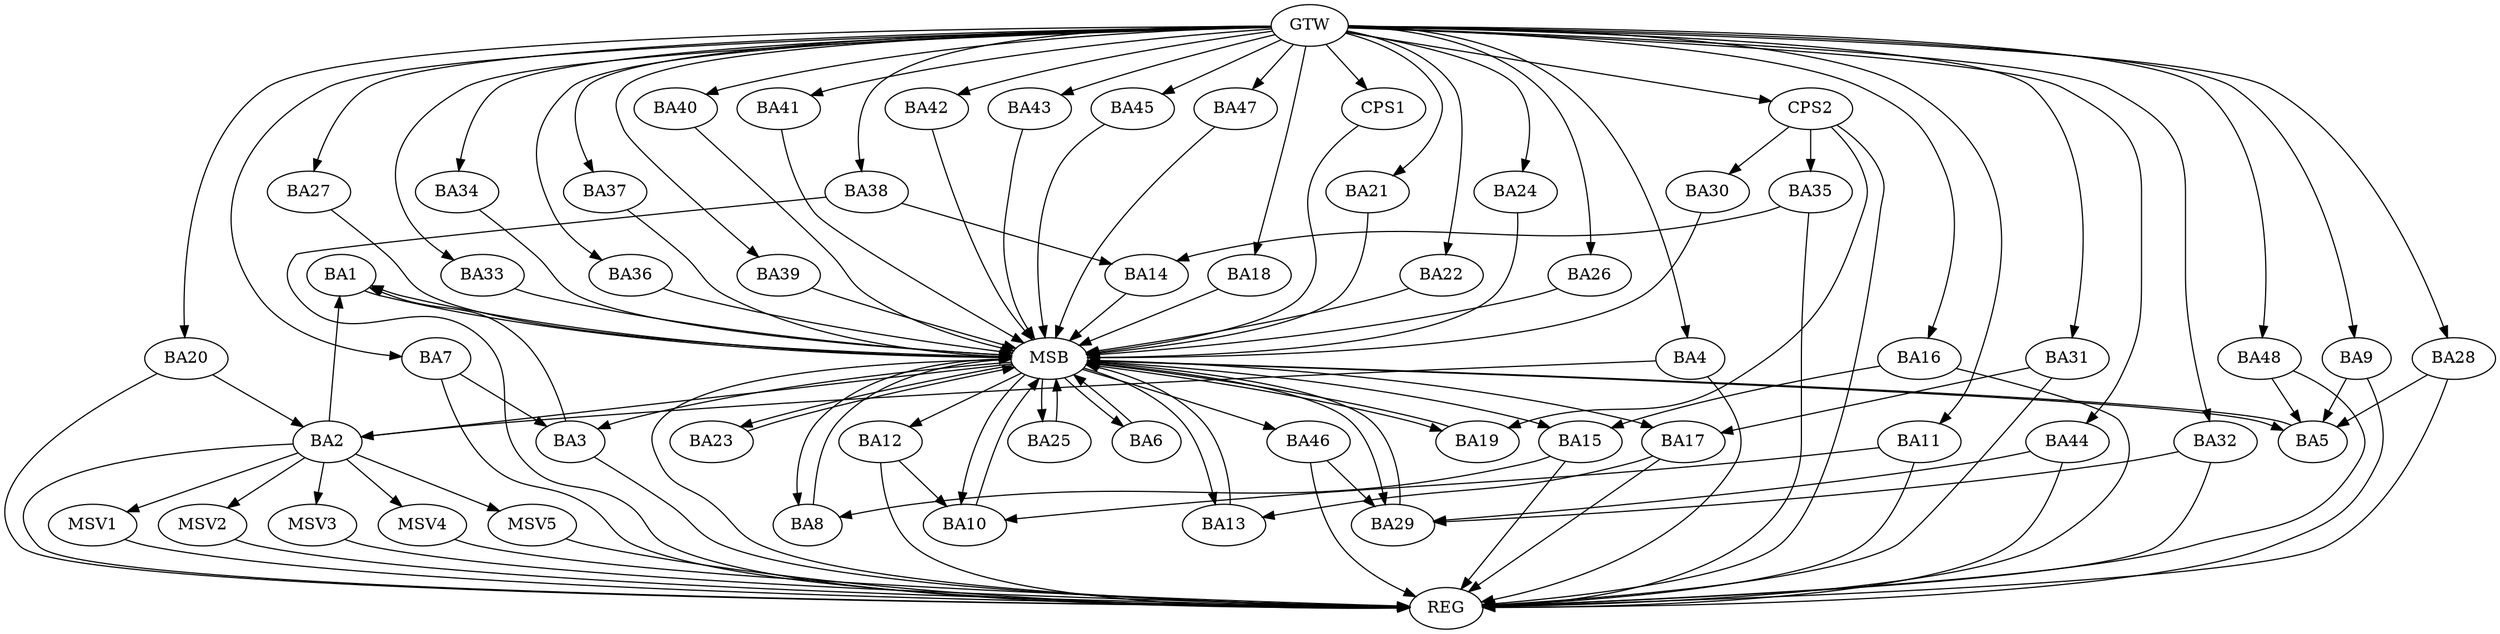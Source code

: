 strict digraph G {
  BA1 [ label="BA1" ];
  BA2 [ label="BA2" ];
  BA3 [ label="BA3" ];
  BA4 [ label="BA4" ];
  BA5 [ label="BA5" ];
  BA6 [ label="BA6" ];
  BA7 [ label="BA7" ];
  BA8 [ label="BA8" ];
  BA9 [ label="BA9" ];
  BA10 [ label="BA10" ];
  BA11 [ label="BA11" ];
  BA12 [ label="BA12" ];
  BA13 [ label="BA13" ];
  BA14 [ label="BA14" ];
  BA15 [ label="BA15" ];
  BA16 [ label="BA16" ];
  BA17 [ label="BA17" ];
  BA18 [ label="BA18" ];
  BA19 [ label="BA19" ];
  BA20 [ label="BA20" ];
  BA21 [ label="BA21" ];
  BA22 [ label="BA22" ];
  BA23 [ label="BA23" ];
  BA24 [ label="BA24" ];
  BA25 [ label="BA25" ];
  BA26 [ label="BA26" ];
  BA27 [ label="BA27" ];
  BA28 [ label="BA28" ];
  BA29 [ label="BA29" ];
  BA30 [ label="BA30" ];
  BA31 [ label="BA31" ];
  BA32 [ label="BA32" ];
  BA33 [ label="BA33" ];
  BA34 [ label="BA34" ];
  BA35 [ label="BA35" ];
  BA36 [ label="BA36" ];
  BA37 [ label="BA37" ];
  BA38 [ label="BA38" ];
  BA39 [ label="BA39" ];
  BA40 [ label="BA40" ];
  BA41 [ label="BA41" ];
  BA42 [ label="BA42" ];
  BA43 [ label="BA43" ];
  BA44 [ label="BA44" ];
  BA45 [ label="BA45" ];
  BA46 [ label="BA46" ];
  BA47 [ label="BA47" ];
  BA48 [ label="BA48" ];
  CPS1 [ label="CPS1" ];
  CPS2 [ label="CPS2" ];
  GTW [ label="GTW" ];
  REG [ label="REG" ];
  MSB [ label="MSB" ];
  MSV1 [ label="MSV1" ];
  MSV2 [ label="MSV2" ];
  MSV3 [ label="MSV3" ];
  MSV4 [ label="MSV4" ];
  MSV5 [ label="MSV5" ];
  BA2 -> BA1;
  BA3 -> BA1;
  BA4 -> BA2;
  BA7 -> BA3;
  BA9 -> BA5;
  BA11 -> BA10;
  BA12 -> BA10;
  BA15 -> BA8;
  BA16 -> BA15;
  BA17 -> BA13;
  BA20 -> BA2;
  BA28 -> BA5;
  BA31 -> BA17;
  BA32 -> BA29;
  BA35 -> BA14;
  BA38 -> BA14;
  BA44 -> BA29;
  BA46 -> BA29;
  BA48 -> BA5;
  CPS2 -> BA30;
  CPS2 -> BA35;
  CPS2 -> BA19;
  GTW -> BA4;
  GTW -> BA7;
  GTW -> BA9;
  GTW -> BA11;
  GTW -> BA16;
  GTW -> BA18;
  GTW -> BA20;
  GTW -> BA21;
  GTW -> BA22;
  GTW -> BA24;
  GTW -> BA26;
  GTW -> BA27;
  GTW -> BA28;
  GTW -> BA31;
  GTW -> BA32;
  GTW -> BA33;
  GTW -> BA34;
  GTW -> BA36;
  GTW -> BA37;
  GTW -> BA38;
  GTW -> BA39;
  GTW -> BA40;
  GTW -> BA41;
  GTW -> BA42;
  GTW -> BA43;
  GTW -> BA44;
  GTW -> BA45;
  GTW -> BA47;
  GTW -> BA48;
  GTW -> CPS1;
  GTW -> CPS2;
  BA2 -> REG;
  BA3 -> REG;
  BA4 -> REG;
  BA7 -> REG;
  BA9 -> REG;
  BA11 -> REG;
  BA12 -> REG;
  BA15 -> REG;
  BA16 -> REG;
  BA17 -> REG;
  BA20 -> REG;
  BA28 -> REG;
  BA31 -> REG;
  BA32 -> REG;
  BA35 -> REG;
  BA38 -> REG;
  BA44 -> REG;
  BA46 -> REG;
  BA48 -> REG;
  CPS2 -> REG;
  BA1 -> MSB;
  MSB -> BA2;
  MSB -> REG;
  BA5 -> MSB;
  MSB -> BA3;
  BA6 -> MSB;
  BA8 -> MSB;
  MSB -> BA6;
  BA10 -> MSB;
  MSB -> BA8;
  BA13 -> MSB;
  MSB -> BA5;
  BA14 -> MSB;
  MSB -> BA10;
  BA18 -> MSB;
  BA19 -> MSB;
  MSB -> BA12;
  BA21 -> MSB;
  BA22 -> MSB;
  BA23 -> MSB;
  MSB -> BA15;
  BA24 -> MSB;
  MSB -> BA19;
  BA25 -> MSB;
  BA26 -> MSB;
  BA27 -> MSB;
  MSB -> BA1;
  BA29 -> MSB;
  BA30 -> MSB;
  MSB -> BA25;
  BA33 -> MSB;
  BA34 -> MSB;
  MSB -> BA29;
  BA36 -> MSB;
  BA37 -> MSB;
  BA39 -> MSB;
  MSB -> BA13;
  BA40 -> MSB;
  BA41 -> MSB;
  BA42 -> MSB;
  BA43 -> MSB;
  BA45 -> MSB;
  BA47 -> MSB;
  CPS1 -> MSB;
  MSB -> BA17;
  MSB -> BA46;
  MSB -> BA23;
  BA2 -> MSV1;
  MSV1 -> REG;
  BA2 -> MSV2;
  MSV2 -> REG;
  BA2 -> MSV3;
  BA2 -> MSV4;
  MSV3 -> REG;
  MSV4 -> REG;
  BA2 -> MSV5;
  MSV5 -> REG;
}
